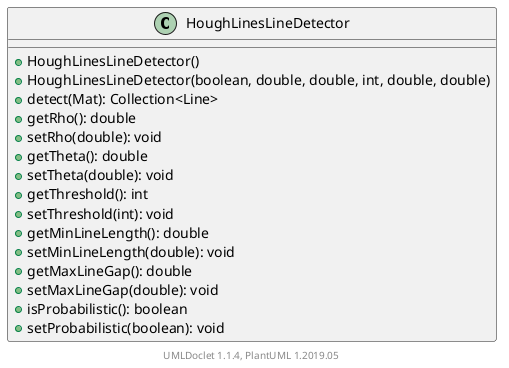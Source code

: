 @startuml

    class HoughLinesLineDetector [[HoughLinesLineDetector.html]] {
        +HoughLinesLineDetector()
        +HoughLinesLineDetector(boolean, double, double, int, double, double)
        +detect(Mat): Collection<Line>
        +getRho(): double
        +setRho(double): void
        +getTheta(): double
        +setTheta(double): void
        +getThreshold(): int
        +setThreshold(int): void
        +getMinLineLength(): double
        +setMinLineLength(double): void
        +getMaxLineGap(): double
        +setMaxLineGap(double): void
        +isProbabilistic(): boolean
        +setProbabilistic(boolean): void
    }


    center footer UMLDoclet 1.1.4, PlantUML 1.2019.05
@enduml
